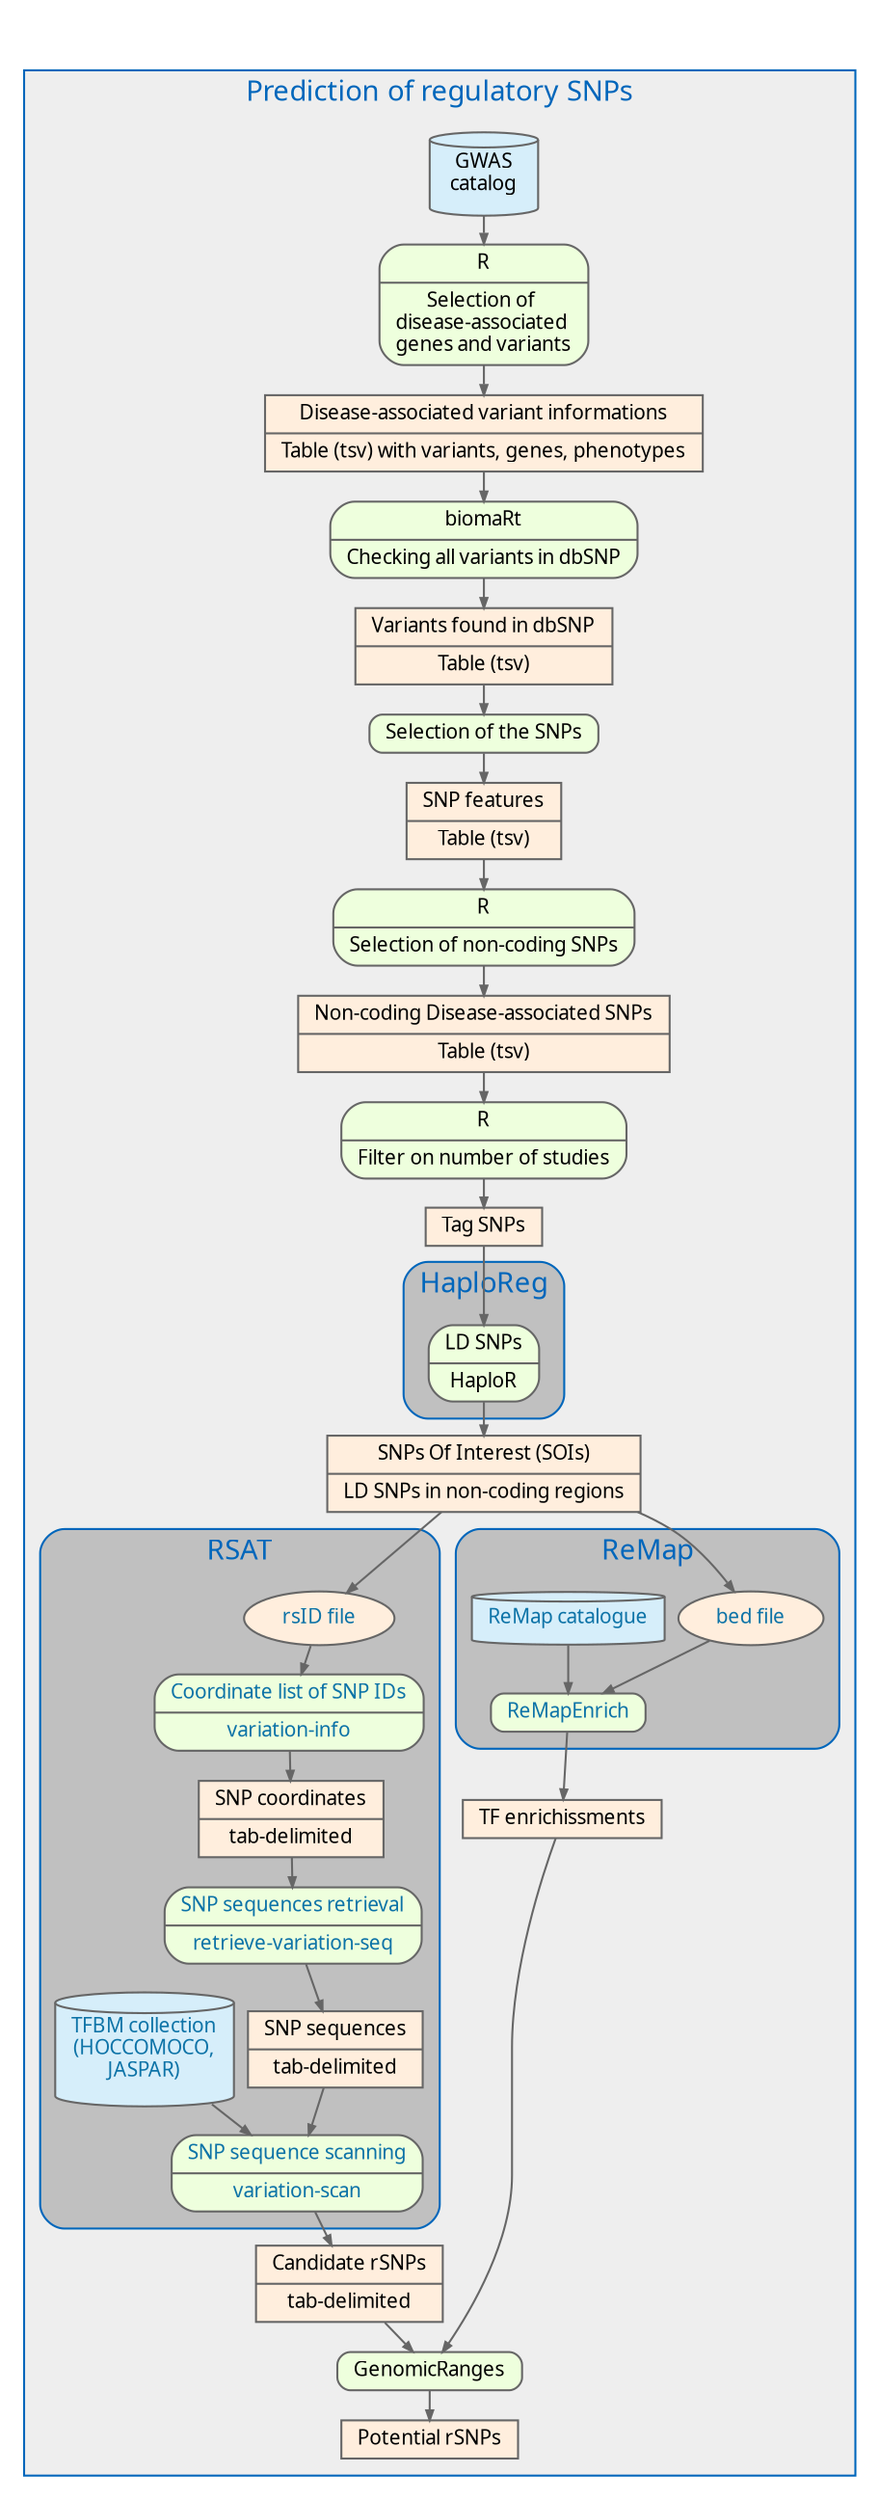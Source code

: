 digraph {

	## General properties of the graph (font, color, ...)
	graph [fontname = "ArialBlack",fontsize = "14", label = " " labelloc = "t", fontcolor = "#0066BB", nodesep = "0.1", ranksep = "0.2"];
	edge [fontname = "ArialMT",fontsize = "10",labelfontname = "times",labelfontsize = "12", arrowsize = "0.5", color = "#666666"];
	node [fontname = "ArialMT",fontsize = "10",shape = record,height = "0.2", color = "#666666"];

	
	subgraph cluster_0 {
		color="#0066BB";
		bgcolor="#EEEEEE";
		label = "Prediction of regulatory SNPs";

	## Rechearch of candidate Genes/SNPs
	gwas_catalog [shape = "cylinder", 
			style = "rounded,filled", 
			fillcolor = "#D6EEFA", 
			label = "GWAS\ncatalog",
			URL = "http://www.ebi.ac.uk/gwas/"];
	
	gwas_catalog -> gene_variant

	gene_variant [shape = "record", 
			style = "rounded,filled", 
			fillcolor = "#EEFFDD", 
			label = "{R | Selection of \n
				disease-associated \n
				genes and variants}"];

	gene_variant -> info 

	info [shape = "record", 
				style = "filled", 
				fillcolor = "#FFEEDD", 
				label = "{Disease-associated variant informations |
					 Table (tsv) with variants, genes, phenotypes}"];
	
	#info -> GenomicRanges2
	
	
#encode -> soi


			
  	info -> biomaRt
  	
  	 biomaRt [shape = "record", 
			style = "rounded,filled", 
			fillcolor = "#EEFFDD",
			label = "{biomaRt | Checking all variants in dbSNP}"];
			
		biomaRt -> dbSNP
		
			dbSNP[shape = "record", 
			style = "filled", 
			fillcolor = "#FFEEDD", 
			label = "{Variants found in dbSNP | Table (tsv)}"];
		
		dbSNP -> selectSNPs
		
		 selectSNPs [shape = "record", 
			style = "rounded,filled", 
			fillcolor = "#EEFFDD",
			label = "{Selection of the SNPs}"];
			
			selectSNPs -> snpInfos
			
			snpInfos[shape = "record", 
			style = "filled", 
			fillcolor = "#FFEEDD", 
			label = "{SNP features | Table (tsv)}"];
			
    snpInfos -> r1
  	     r1 [shape = "record", 
			style = "rounded,filled", 
			fillcolor = "#EEFFDD",
			label = "{R | Selection of non-coding SNPs}"];

	r1 -> noncoding
 
			
   noncoding[shape = "record", 
			style = "filled", 
			fillcolor = "#FFEEDD", 
			label = "{Non-coding Disease-associated SNPs | Table (tsv)}"];


   noncoding -> r2

	r2 [shape = "record", 
			style = "rounded,filled", 
			fillcolor = "#EEFFDD",
			label = "{R | Filter on number of studies}"];


	r2 -> tagsnps

	tagsnps [shape="rectangle", style="filled", fillcolor="#FFEEDD", label="Tag SNPs"];

	tagsnps -> haploreg


	subgraph cluster_4 {
		color = "#0066BB";
		bgcolor = "#C0C0C0";
		label  =  "HaploReg";
		style = "rounded";


	haploreg[shape = "record", 
			style = "rounded,filled", 
			fillcolor = "#EEFFDD", 
			label = "{LD SNPs|HaploR}"];
}
	haploreg -> soi
	

	soi [shape = "record", 
			style = "filled", 
			fillcolor = "#FFEEDD", 
			label = "{SNPs Of Interest (SOIs) | LD SNPs in non-coding regions}"];

	

	soi -> potrSNPs1
 soi -> potrSNPs3
	
#	encode [shape = "cylinder", 
#	style = "rounded,filled", 
#	fillcolor = "#D6EEFA",
#				label = "ENCODE/RoadMap \n
#				Functional Enhancers and Promoters"];


  ## RSAT
	subgraph cluster_5 {
		color = "#0066BB";
		bgcolor = "#C0C0C0";
		label  =  "RSAT";
		style = "rounded";

potrSNPs1 [shape = "", 
				style = "filled", 
				fillcolor = "#FFEEDD", 
				label = "rsID file", 
				fontcolor = "#0D73A7"];
				
	potrSNPs1 -> variation_info
	
	## variation-info
	variation_info [shape = "record", 
					style = "rounded,filled", 
					fillcolor = "#EEFFDD", 
					label = "{Coordinate list of SNP IDs| variation-info}", 
					URL = "http://rsat.sb-roscoff.fr/variation-info_form.cgi", 
					fontcolor = "#0D73A7"];

	variation_info -> snp_info
	
	snp_info [shape = "record", 
				style = "filled", 
				fillcolor = "#FFEEDD", 
				label = "{SNP coordinates | tab-delimited }"];

	snp_info -> retrieve_variation_seq

	## retrieve-variation-seq
	retrieve_variation_seq [shape = "record", 
							style = "rounded,filled", 
							fillcolor = "#EEFFDD", 
							label = "{SNP sequences retrieval | retrieve-variation-seq}", 
							URL = "http://rsat.sb-roscoff.fr/retrieve-variation-seq_form.cgi", 
							fontcolor = "#0D73A7"];

	retrieve_variation_seq -> snp_seq

	snp_seq  [shape = "record", 
			  style = "filled", 
			  fillcolor = "#FFEEDD", 
			  label = "{SNP sequences | tab-delimited }"];
				
	snp_seq -> variation_scan


	## variation-scan
	variation_scan [shape = "record", 
					style = "rounded,filled", 
					fillcolor = "#EEFFDD", 
					label = "{SNP sequence scanning | variation-scan}", 
					URL = "http://rsat.sb-roscoff.fr/variation-scan_form.cgi", 
					fontcolor = "#0D73A7"];
	

	## Matrice database
	matrices  [shape = "cylinder", 
	style = "rounded,filled", 
	fillcolor = "#D6EEFA", 
	label = "TFBM collection\n(HOCCOMOCO,\nJASPAR)", 
		URL = "http://jaspar.genereg.net/", 
		fontcolor = "#0D73A7"];

	matrices -> variation_scan
	}

variation_scan -> candidate_rsnps

	candidate_rsnps [shape = "record", 
	style = "filled", 
	fillcolor = "#FFEEDD", 
	label = "{Candidate rSNPs | tab-delimited }"];


		## REMAP
subgraph cluster_3 {
		color = "#0066BB";
		bgcolor = "#C0C0C0";
		label  =  "ReMap";
		style = "rounded";

potrSNPs3 [shape = "", 
				style = "filled", 
				fillcolor = "#FFEEDD", 
				label = "bed file", 
				fontcolor = "#0D73A7"];
				
	potrSNPs3 -> remapenrich			
				
		remapenrich [shape = "record", 
				style = "rounded,filled", 
				fillcolor = "#EEFFDD", 
				label = "{ReMapEnrich}", 
				fontcolor = "#0D73A7"];
	

		remapcatalogue [shape = "cylinder", 
						style = "rounded,filled", 
						fillcolor = "#D6EEFA", 
						label = "ReMap catalogue", 
						URL = "http://tagc.univ-mrs.fr/remap/index.php?page = download/", 
						fontcolor = "#0D73A7"];
	remapcatalogue -> remapenrich 

		}
remapenrich -> tfenrichissment


	tfenrichissment [shape = "record", 
					style = "filled", 
					fillcolor = "#FFEEDD", 
					label = "{TF enrichissments}"];
				
				
				
			GenomicRanges2[shape = "record", 
			style = "rounded,filled", 
			fillcolor = "#EEFFDD", 
			label = "{GenomicRanges}"];
			
 candidate_rsnps -> GenomicRanges2 
 tfenrichissment -> GenomicRanges2
 GenomicRanges2 -> potentialrsnps

  	potentialrsnps [shape = "record", 
					style = "filled", 
					fillcolor = "#FFEEDD", 
					label = "{Potential rSNPs}"];
				
  }
  

}

